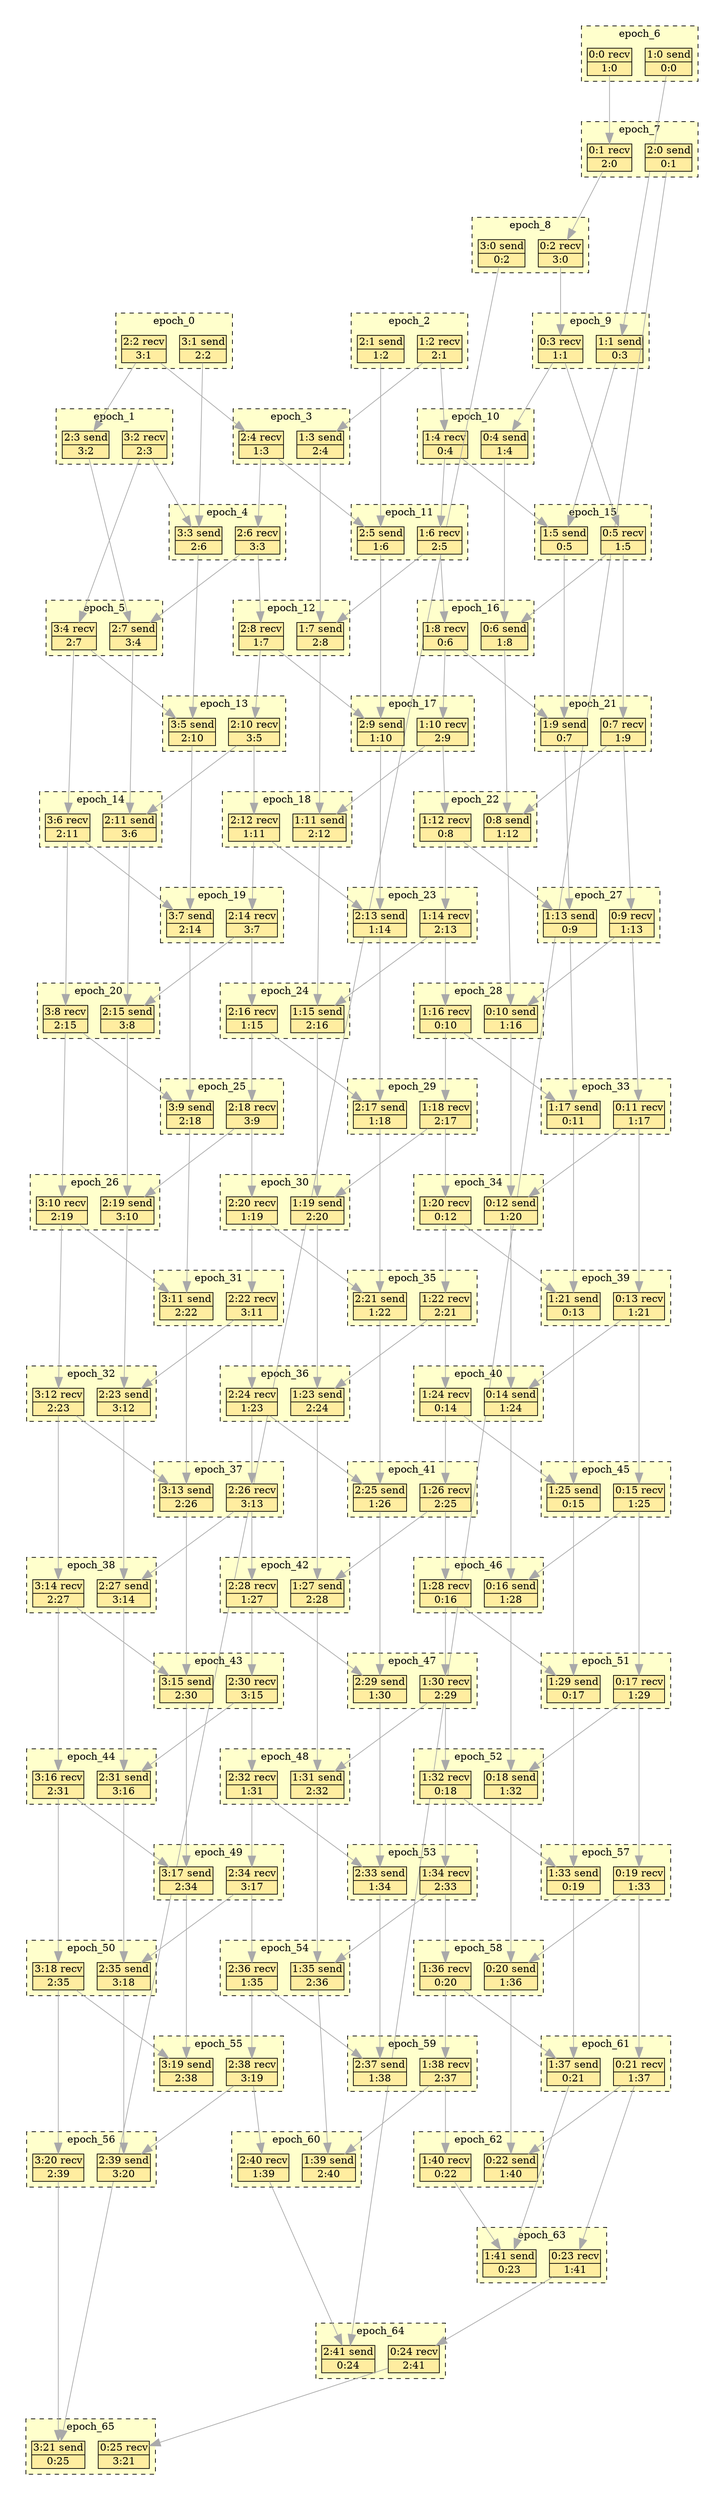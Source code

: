 digraph{node[shape=none margin=0 style=filled colorscheme=ylorrd9 fillcolor=2];compound=true;splines=line;subgraph clusterdummy0_0{style=invis;subgraph clusterdummy0_1{style=invis;subgraph clusterdummy0_2{style=invis;subgraph cluster0{style=dashed;colorscheme=ylorrd9;bgcolor=1;edge[arrowhead=empty];label=epoch_0;70[label=<<table border="0" cellborder="0" cellspacing="0"><tr><td>2:2 recv</td></tr><hr/><tr><td> 3:1 </td></tr></table>>];111[label=<<table border="0" cellborder="0" cellspacing="0"><tr><td>3:1 send</td></tr><hr/><tr><td> 2:2 </td></tr></table>>];}}}}subgraph clusterdummy1_0{style=invis;subgraph clusterdummy1_1{style=invis;subgraph clusterdummy1_2{style=invis;subgraph cluster1{style=dashed;colorscheme=ylorrd9;bgcolor=1;edge[arrowhead=empty];label=epoch_1;71[label=<<table border="0" cellborder="0" cellspacing="0"><tr><td>2:3 send</td></tr><hr/><tr><td> 3:2 </td></tr></table>>];112[label=<<table border="0" cellborder="0" cellspacing="0"><tr><td>3:2 recv</td></tr><hr/><tr><td> 2:3 </td></tr></table>>];}}}}subgraph clusterdummy2_0{style=invis;subgraph clusterdummy2_1{style=invis;subgraph clusterdummy2_2{style=invis;subgraph cluster2{style=dashed;colorscheme=ylorrd9;bgcolor=1;edge[arrowhead=empty];label=epoch_2;28[label=<<table border="0" cellborder="0" cellspacing="0"><tr><td>1:2 recv</td></tr><hr/><tr><td> 2:1 </td></tr></table>>];69[label=<<table border="0" cellborder="0" cellspacing="0"><tr><td>2:1 send</td></tr><hr/><tr><td> 1:2 </td></tr></table>>];}}}}subgraph clusterdummy3_0{style=invis;subgraph clusterdummy3_1{style=invis;subgraph clusterdummy3_2{style=invis;subgraph cluster3{style=dashed;colorscheme=ylorrd9;bgcolor=1;edge[arrowhead=empty];label=epoch_3;29[label=<<table border="0" cellborder="0" cellspacing="0"><tr><td>1:3 send</td></tr><hr/><tr><td> 2:4 </td></tr></table>>];72[label=<<table border="0" cellborder="0" cellspacing="0"><tr><td>2:4 recv</td></tr><hr/><tr><td> 1:3 </td></tr></table>>];}}}}subgraph clusterdummy4_0{style=invis;subgraph clusterdummy4_1{style=invis;subgraph clusterdummy4_2{style=invis;subgraph cluster4{style=dashed;colorscheme=ylorrd9;bgcolor=1;edge[arrowhead=empty];label=epoch_4;74[label=<<table border="0" cellborder="0" cellspacing="0"><tr><td>2:6 recv</td></tr><hr/><tr><td> 3:3 </td></tr></table>>];113[label=<<table border="0" cellborder="0" cellspacing="0"><tr><td>3:3 send</td></tr><hr/><tr><td> 2:6 </td></tr></table>>];}}}}subgraph clusterdummy5_0{style=invis;subgraph clusterdummy5_1{style=invis;subgraph clusterdummy5_2{style=invis;subgraph cluster5{style=dashed;colorscheme=ylorrd9;bgcolor=1;edge[arrowhead=empty];label=epoch_5;75[label=<<table border="0" cellborder="0" cellspacing="0"><tr><td>2:7 send</td></tr><hr/><tr><td> 3:4 </td></tr></table>>];114[label=<<table border="0" cellborder="0" cellspacing="0"><tr><td>3:4 recv</td></tr><hr/><tr><td> 2:7 </td></tr></table>>];}}}}subgraph clusterdummy6_0{style=invis;subgraph clusterdummy6_1{style=invis;subgraph clusterdummy6_2{style=invis;subgraph cluster6{style=dashed;colorscheme=ylorrd9;bgcolor=1;edge[arrowhead=empty];label=epoch_6;0[label=<<table border="0" cellborder="0" cellspacing="0"><tr><td>0:0 recv</td></tr><hr/><tr><td> 1:0 </td></tr></table>>];26[label=<<table border="0" cellborder="0" cellspacing="0"><tr><td>1:0 send</td></tr><hr/><tr><td> 0:0 </td></tr></table>>];}}}}subgraph clusterdummy7_0{style=invis;subgraph clusterdummy7_1{style=invis;subgraph clusterdummy7_2{style=invis;subgraph cluster7{style=dashed;colorscheme=ylorrd9;bgcolor=1;edge[arrowhead=empty];label=epoch_7;1[label=<<table border="0" cellborder="0" cellspacing="0"><tr><td>0:1 recv</td></tr><hr/><tr><td> 2:0 </td></tr></table>>];68[label=<<table border="0" cellborder="0" cellspacing="0"><tr><td>2:0 send</td></tr><hr/><tr><td> 0:1 </td></tr></table>>];}}}}subgraph clusterdummy8_0{style=invis;subgraph clusterdummy8_1{style=invis;subgraph clusterdummy8_2{style=invis;subgraph cluster8{style=dashed;colorscheme=ylorrd9;bgcolor=1;edge[arrowhead=empty];label=epoch_8;2[label=<<table border="0" cellborder="0" cellspacing="0"><tr><td>0:2 recv</td></tr><hr/><tr><td> 3:0 </td></tr></table>>];110[label=<<table border="0" cellborder="0" cellspacing="0"><tr><td>3:0 send</td></tr><hr/><tr><td> 0:2 </td></tr></table>>];}}}}subgraph clusterdummy9_0{style=invis;subgraph clusterdummy9_1{style=invis;subgraph clusterdummy9_2{style=invis;subgraph cluster9{style=dashed;colorscheme=ylorrd9;bgcolor=1;edge[arrowhead=empty];label=epoch_9;3[label=<<table border="0" cellborder="0" cellspacing="0"><tr><td>0:3 recv</td></tr><hr/><tr><td> 1:1 </td></tr></table>>];27[label=<<table border="0" cellborder="0" cellspacing="0"><tr><td>1:1 send</td></tr><hr/><tr><td> 0:3 </td></tr></table>>];}}}}subgraph clusterdummy10_0{style=invis;subgraph clusterdummy10_1{style=invis;subgraph clusterdummy10_2{style=invis;subgraph cluster10{style=dashed;colorscheme=ylorrd9;bgcolor=1;edge[arrowhead=empty];label=epoch_10;4[label=<<table border="0" cellborder="0" cellspacing="0"><tr><td>0:4 send</td></tr><hr/><tr><td> 1:4 </td></tr></table>>];30[label=<<table border="0" cellborder="0" cellspacing="0"><tr><td>1:4 recv</td></tr><hr/><tr><td> 0:4 </td></tr></table>>];}}}}subgraph clusterdummy11_0{style=invis;subgraph clusterdummy11_1{style=invis;subgraph clusterdummy11_2{style=invis;subgraph cluster11{style=dashed;colorscheme=ylorrd9;bgcolor=1;edge[arrowhead=empty];label=epoch_11;32[label=<<table border="0" cellborder="0" cellspacing="0"><tr><td>1:6 recv</td></tr><hr/><tr><td> 2:5 </td></tr></table>>];73[label=<<table border="0" cellborder="0" cellspacing="0"><tr><td>2:5 send</td></tr><hr/><tr><td> 1:6 </td></tr></table>>];}}}}subgraph clusterdummy12_0{style=invis;subgraph clusterdummy12_1{style=invis;subgraph clusterdummy12_2{style=invis;subgraph cluster12{style=dashed;colorscheme=ylorrd9;bgcolor=1;edge[arrowhead=empty];label=epoch_12;33[label=<<table border="0" cellborder="0" cellspacing="0"><tr><td>1:7 send</td></tr><hr/><tr><td> 2:8 </td></tr></table>>];76[label=<<table border="0" cellborder="0" cellspacing="0"><tr><td>2:8 recv</td></tr><hr/><tr><td> 1:7 </td></tr></table>>];}}}}subgraph clusterdummy13_0{style=invis;subgraph clusterdummy13_1{style=invis;subgraph clusterdummy13_2{style=invis;subgraph cluster13{style=dashed;colorscheme=ylorrd9;bgcolor=1;edge[arrowhead=empty];label=epoch_13;78[label=<<table border="0" cellborder="0" cellspacing="0"><tr><td>2:10 recv</td></tr><hr/><tr><td> 3:5 </td></tr></table>>];115[label=<<table border="0" cellborder="0" cellspacing="0"><tr><td>3:5 send</td></tr><hr/><tr><td> 2:10 </td></tr></table>>];}}}}subgraph clusterdummy14_0{style=invis;subgraph clusterdummy14_1{style=invis;subgraph clusterdummy14_2{style=invis;subgraph cluster14{style=dashed;colorscheme=ylorrd9;bgcolor=1;edge[arrowhead=empty];label=epoch_14;79[label=<<table border="0" cellborder="0" cellspacing="0"><tr><td>2:11 send</td></tr><hr/><tr><td> 3:6 </td></tr></table>>];116[label=<<table border="0" cellborder="0" cellspacing="0"><tr><td>3:6 recv</td></tr><hr/><tr><td> 2:11 </td></tr></table>>];}}}}subgraph clusterdummy15_0{style=invis;subgraph clusterdummy15_1{style=invis;subgraph clusterdummy15_2{style=invis;subgraph cluster15{style=dashed;colorscheme=ylorrd9;bgcolor=1;edge[arrowhead=empty];label=epoch_15;5[label=<<table border="0" cellborder="0" cellspacing="0"><tr><td>0:5 recv</td></tr><hr/><tr><td> 1:5 </td></tr></table>>];31[label=<<table border="0" cellborder="0" cellspacing="0"><tr><td>1:5 send</td></tr><hr/><tr><td> 0:5 </td></tr></table>>];}}}}subgraph clusterdummy16_0{style=invis;subgraph clusterdummy16_1{style=invis;subgraph clusterdummy16_2{style=invis;subgraph cluster16{style=dashed;colorscheme=ylorrd9;bgcolor=1;edge[arrowhead=empty];label=epoch_16;6[label=<<table border="0" cellborder="0" cellspacing="0"><tr><td>0:6 send</td></tr><hr/><tr><td> 1:8 </td></tr></table>>];34[label=<<table border="0" cellborder="0" cellspacing="0"><tr><td>1:8 recv</td></tr><hr/><tr><td> 0:6 </td></tr></table>>];}}}}subgraph clusterdummy17_0{style=invis;subgraph clusterdummy17_1{style=invis;subgraph clusterdummy17_2{style=invis;subgraph cluster17{style=dashed;colorscheme=ylorrd9;bgcolor=1;edge[arrowhead=empty];label=epoch_17;36[label=<<table border="0" cellborder="0" cellspacing="0"><tr><td>1:10 recv</td></tr><hr/><tr><td> 2:9 </td></tr></table>>];77[label=<<table border="0" cellborder="0" cellspacing="0"><tr><td>2:9 send</td></tr><hr/><tr><td> 1:10 </td></tr></table>>];}}}}subgraph clusterdummy18_0{style=invis;subgraph clusterdummy18_1{style=invis;subgraph clusterdummy18_2{style=invis;subgraph cluster18{style=dashed;colorscheme=ylorrd9;bgcolor=1;edge[arrowhead=empty];label=epoch_18;37[label=<<table border="0" cellborder="0" cellspacing="0"><tr><td>1:11 send</td></tr><hr/><tr><td> 2:12 </td></tr></table>>];80[label=<<table border="0" cellborder="0" cellspacing="0"><tr><td>2:12 recv</td></tr><hr/><tr><td> 1:11 </td></tr></table>>];}}}}subgraph clusterdummy19_0{style=invis;subgraph clusterdummy19_1{style=invis;subgraph clusterdummy19_2{style=invis;subgraph cluster19{style=dashed;colorscheme=ylorrd9;bgcolor=1;edge[arrowhead=empty];label=epoch_19;82[label=<<table border="0" cellborder="0" cellspacing="0"><tr><td>2:14 recv</td></tr><hr/><tr><td> 3:7 </td></tr></table>>];117[label=<<table border="0" cellborder="0" cellspacing="0"><tr><td>3:7 send</td></tr><hr/><tr><td> 2:14 </td></tr></table>>];}}}}subgraph clusterdummy20_0{style=invis;subgraph clusterdummy20_1{style=invis;subgraph clusterdummy20_2{style=invis;subgraph cluster20{style=dashed;colorscheme=ylorrd9;bgcolor=1;edge[arrowhead=empty];label=epoch_20;83[label=<<table border="0" cellborder="0" cellspacing="0"><tr><td>2:15 send</td></tr><hr/><tr><td> 3:8 </td></tr></table>>];118[label=<<table border="0" cellborder="0" cellspacing="0"><tr><td>3:8 recv</td></tr><hr/><tr><td> 2:15 </td></tr></table>>];}}}}subgraph clusterdummy21_0{style=invis;subgraph clusterdummy21_1{style=invis;subgraph clusterdummy21_2{style=invis;subgraph cluster21{style=dashed;colorscheme=ylorrd9;bgcolor=1;edge[arrowhead=empty];label=epoch_21;7[label=<<table border="0" cellborder="0" cellspacing="0"><tr><td>0:7 recv</td></tr><hr/><tr><td> 1:9 </td></tr></table>>];35[label=<<table border="0" cellborder="0" cellspacing="0"><tr><td>1:9 send</td></tr><hr/><tr><td> 0:7 </td></tr></table>>];}}}}subgraph clusterdummy22_0{style=invis;subgraph clusterdummy22_1{style=invis;subgraph clusterdummy22_2{style=invis;subgraph cluster22{style=dashed;colorscheme=ylorrd9;bgcolor=1;edge[arrowhead=empty];label=epoch_22;8[label=<<table border="0" cellborder="0" cellspacing="0"><tr><td>0:8 send</td></tr><hr/><tr><td> 1:12 </td></tr></table>>];38[label=<<table border="0" cellborder="0" cellspacing="0"><tr><td>1:12 recv</td></tr><hr/><tr><td> 0:8 </td></tr></table>>];}}}}subgraph clusterdummy23_0{style=invis;subgraph clusterdummy23_1{style=invis;subgraph clusterdummy23_2{style=invis;subgraph cluster23{style=dashed;colorscheme=ylorrd9;bgcolor=1;edge[arrowhead=empty];label=epoch_23;40[label=<<table border="0" cellborder="0" cellspacing="0"><tr><td>1:14 recv</td></tr><hr/><tr><td> 2:13 </td></tr></table>>];81[label=<<table border="0" cellborder="0" cellspacing="0"><tr><td>2:13 send</td></tr><hr/><tr><td> 1:14 </td></tr></table>>];}}}}subgraph clusterdummy24_0{style=invis;subgraph clusterdummy24_1{style=invis;subgraph clusterdummy24_2{style=invis;subgraph cluster24{style=dashed;colorscheme=ylorrd9;bgcolor=1;edge[arrowhead=empty];label=epoch_24;41[label=<<table border="0" cellborder="0" cellspacing="0"><tr><td>1:15 send</td></tr><hr/><tr><td> 2:16 </td></tr></table>>];84[label=<<table border="0" cellborder="0" cellspacing="0"><tr><td>2:16 recv</td></tr><hr/><tr><td> 1:15 </td></tr></table>>];}}}}subgraph clusterdummy25_0{style=invis;subgraph clusterdummy25_1{style=invis;subgraph clusterdummy25_2{style=invis;subgraph cluster25{style=dashed;colorscheme=ylorrd9;bgcolor=1;edge[arrowhead=empty];label=epoch_25;86[label=<<table border="0" cellborder="0" cellspacing="0"><tr><td>2:18 recv</td></tr><hr/><tr><td> 3:9 </td></tr></table>>];119[label=<<table border="0" cellborder="0" cellspacing="0"><tr><td>3:9 send</td></tr><hr/><tr><td> 2:18 </td></tr></table>>];}}}}subgraph clusterdummy26_0{style=invis;subgraph clusterdummy26_1{style=invis;subgraph clusterdummy26_2{style=invis;subgraph cluster26{style=dashed;colorscheme=ylorrd9;bgcolor=1;edge[arrowhead=empty];label=epoch_26;87[label=<<table border="0" cellborder="0" cellspacing="0"><tr><td>2:19 send</td></tr><hr/><tr><td> 3:10 </td></tr></table>>];120[label=<<table border="0" cellborder="0" cellspacing="0"><tr><td>3:10 recv</td></tr><hr/><tr><td> 2:19 </td></tr></table>>];}}}}subgraph clusterdummy27_0{style=invis;subgraph clusterdummy27_1{style=invis;subgraph clusterdummy27_2{style=invis;subgraph cluster27{style=dashed;colorscheme=ylorrd9;bgcolor=1;edge[arrowhead=empty];label=epoch_27;9[label=<<table border="0" cellborder="0" cellspacing="0"><tr><td>0:9 recv</td></tr><hr/><tr><td> 1:13 </td></tr></table>>];39[label=<<table border="0" cellborder="0" cellspacing="0"><tr><td>1:13 send</td></tr><hr/><tr><td> 0:9 </td></tr></table>>];}}}}subgraph clusterdummy28_0{style=invis;subgraph clusterdummy28_1{style=invis;subgraph clusterdummy28_2{style=invis;subgraph cluster28{style=dashed;colorscheme=ylorrd9;bgcolor=1;edge[arrowhead=empty];label=epoch_28;10[label=<<table border="0" cellborder="0" cellspacing="0"><tr><td>0:10 send</td></tr><hr/><tr><td> 1:16 </td></tr></table>>];42[label=<<table border="0" cellborder="0" cellspacing="0"><tr><td>1:16 recv</td></tr><hr/><tr><td> 0:10 </td></tr></table>>];}}}}subgraph clusterdummy29_0{style=invis;subgraph clusterdummy29_1{style=invis;subgraph clusterdummy29_2{style=invis;subgraph cluster29{style=dashed;colorscheme=ylorrd9;bgcolor=1;edge[arrowhead=empty];label=epoch_29;44[label=<<table border="0" cellborder="0" cellspacing="0"><tr><td>1:18 recv</td></tr><hr/><tr><td> 2:17 </td></tr></table>>];85[label=<<table border="0" cellborder="0" cellspacing="0"><tr><td>2:17 send</td></tr><hr/><tr><td> 1:18 </td></tr></table>>];}}}}subgraph clusterdummy30_0{style=invis;subgraph clusterdummy30_1{style=invis;subgraph clusterdummy30_2{style=invis;subgraph cluster30{style=dashed;colorscheme=ylorrd9;bgcolor=1;edge[arrowhead=empty];label=epoch_30;45[label=<<table border="0" cellborder="0" cellspacing="0"><tr><td>1:19 send</td></tr><hr/><tr><td> 2:20 </td></tr></table>>];88[label=<<table border="0" cellborder="0" cellspacing="0"><tr><td>2:20 recv</td></tr><hr/><tr><td> 1:19 </td></tr></table>>];}}}}subgraph clusterdummy31_0{style=invis;subgraph clusterdummy31_1{style=invis;subgraph clusterdummy31_2{style=invis;subgraph cluster31{style=dashed;colorscheme=ylorrd9;bgcolor=1;edge[arrowhead=empty];label=epoch_31;90[label=<<table border="0" cellborder="0" cellspacing="0"><tr><td>2:22 recv</td></tr><hr/><tr><td> 3:11 </td></tr></table>>];121[label=<<table border="0" cellborder="0" cellspacing="0"><tr><td>3:11 send</td></tr><hr/><tr><td> 2:22 </td></tr></table>>];}}}}subgraph clusterdummy32_0{style=invis;subgraph clusterdummy32_1{style=invis;subgraph clusterdummy32_2{style=invis;subgraph cluster32{style=dashed;colorscheme=ylorrd9;bgcolor=1;edge[arrowhead=empty];label=epoch_32;91[label=<<table border="0" cellborder="0" cellspacing="0"><tr><td>2:23 send</td></tr><hr/><tr><td> 3:12 </td></tr></table>>];122[label=<<table border="0" cellborder="0" cellspacing="0"><tr><td>3:12 recv</td></tr><hr/><tr><td> 2:23 </td></tr></table>>];}}}}subgraph clusterdummy33_0{style=invis;subgraph clusterdummy33_1{style=invis;subgraph clusterdummy33_2{style=invis;subgraph cluster33{style=dashed;colorscheme=ylorrd9;bgcolor=1;edge[arrowhead=empty];label=epoch_33;11[label=<<table border="0" cellborder="0" cellspacing="0"><tr><td>0:11 recv</td></tr><hr/><tr><td> 1:17 </td></tr></table>>];43[label=<<table border="0" cellborder="0" cellspacing="0"><tr><td>1:17 send</td></tr><hr/><tr><td> 0:11 </td></tr></table>>];}}}}subgraph clusterdummy34_0{style=invis;subgraph clusterdummy34_1{style=invis;subgraph clusterdummy34_2{style=invis;subgraph cluster34{style=dashed;colorscheme=ylorrd9;bgcolor=1;edge[arrowhead=empty];label=epoch_34;12[label=<<table border="0" cellborder="0" cellspacing="0"><tr><td>0:12 send</td></tr><hr/><tr><td> 1:20 </td></tr></table>>];46[label=<<table border="0" cellborder="0" cellspacing="0"><tr><td>1:20 recv</td></tr><hr/><tr><td> 0:12 </td></tr></table>>];}}}}subgraph clusterdummy35_0{style=invis;subgraph clusterdummy35_1{style=invis;subgraph clusterdummy35_2{style=invis;subgraph cluster35{style=dashed;colorscheme=ylorrd9;bgcolor=1;edge[arrowhead=empty];label=epoch_35;48[label=<<table border="0" cellborder="0" cellspacing="0"><tr><td>1:22 recv</td></tr><hr/><tr><td> 2:21 </td></tr></table>>];89[label=<<table border="0" cellborder="0" cellspacing="0"><tr><td>2:21 send</td></tr><hr/><tr><td> 1:22 </td></tr></table>>];}}}}subgraph clusterdummy36_0{style=invis;subgraph clusterdummy36_1{style=invis;subgraph clusterdummy36_2{style=invis;subgraph cluster36{style=dashed;colorscheme=ylorrd9;bgcolor=1;edge[arrowhead=empty];label=epoch_36;49[label=<<table border="0" cellborder="0" cellspacing="0"><tr><td>1:23 send</td></tr><hr/><tr><td> 2:24 </td></tr></table>>];92[label=<<table border="0" cellborder="0" cellspacing="0"><tr><td>2:24 recv</td></tr><hr/><tr><td> 1:23 </td></tr></table>>];}}}}subgraph clusterdummy37_0{style=invis;subgraph clusterdummy37_1{style=invis;subgraph clusterdummy37_2{style=invis;subgraph cluster37{style=dashed;colorscheme=ylorrd9;bgcolor=1;edge[arrowhead=empty];label=epoch_37;94[label=<<table border="0" cellborder="0" cellspacing="0"><tr><td>2:26 recv</td></tr><hr/><tr><td> 3:13 </td></tr></table>>];123[label=<<table border="0" cellborder="0" cellspacing="0"><tr><td>3:13 send</td></tr><hr/><tr><td> 2:26 </td></tr></table>>];}}}}subgraph clusterdummy38_0{style=invis;subgraph clusterdummy38_1{style=invis;subgraph clusterdummy38_2{style=invis;subgraph cluster38{style=dashed;colorscheme=ylorrd9;bgcolor=1;edge[arrowhead=empty];label=epoch_38;95[label=<<table border="0" cellborder="0" cellspacing="0"><tr><td>2:27 send</td></tr><hr/><tr><td> 3:14 </td></tr></table>>];124[label=<<table border="0" cellborder="0" cellspacing="0"><tr><td>3:14 recv</td></tr><hr/><tr><td> 2:27 </td></tr></table>>];}}}}subgraph clusterdummy39_0{style=invis;subgraph clusterdummy39_1{style=invis;subgraph clusterdummy39_2{style=invis;subgraph cluster39{style=dashed;colorscheme=ylorrd9;bgcolor=1;edge[arrowhead=empty];label=epoch_39;13[label=<<table border="0" cellborder="0" cellspacing="0"><tr><td>0:13 recv</td></tr><hr/><tr><td> 1:21 </td></tr></table>>];47[label=<<table border="0" cellborder="0" cellspacing="0"><tr><td>1:21 send</td></tr><hr/><tr><td> 0:13 </td></tr></table>>];}}}}subgraph clusterdummy40_0{style=invis;subgraph clusterdummy40_1{style=invis;subgraph clusterdummy40_2{style=invis;subgraph cluster40{style=dashed;colorscheme=ylorrd9;bgcolor=1;edge[arrowhead=empty];label=epoch_40;14[label=<<table border="0" cellborder="0" cellspacing="0"><tr><td>0:14 send</td></tr><hr/><tr><td> 1:24 </td></tr></table>>];50[label=<<table border="0" cellborder="0" cellspacing="0"><tr><td>1:24 recv</td></tr><hr/><tr><td> 0:14 </td></tr></table>>];}}}}subgraph clusterdummy41_0{style=invis;subgraph clusterdummy41_1{style=invis;subgraph clusterdummy41_2{style=invis;subgraph cluster41{style=dashed;colorscheme=ylorrd9;bgcolor=1;edge[arrowhead=empty];label=epoch_41;52[label=<<table border="0" cellborder="0" cellspacing="0"><tr><td>1:26 recv</td></tr><hr/><tr><td> 2:25 </td></tr></table>>];93[label=<<table border="0" cellborder="0" cellspacing="0"><tr><td>2:25 send</td></tr><hr/><tr><td> 1:26 </td></tr></table>>];}}}}subgraph clusterdummy42_0{style=invis;subgraph clusterdummy42_1{style=invis;subgraph clusterdummy42_2{style=invis;subgraph cluster42{style=dashed;colorscheme=ylorrd9;bgcolor=1;edge[arrowhead=empty];label=epoch_42;53[label=<<table border="0" cellborder="0" cellspacing="0"><tr><td>1:27 send</td></tr><hr/><tr><td> 2:28 </td></tr></table>>];96[label=<<table border="0" cellborder="0" cellspacing="0"><tr><td>2:28 recv</td></tr><hr/><tr><td> 1:27 </td></tr></table>>];}}}}subgraph clusterdummy43_0{style=invis;subgraph clusterdummy43_1{style=invis;subgraph clusterdummy43_2{style=invis;subgraph cluster43{style=dashed;colorscheme=ylorrd9;bgcolor=1;edge[arrowhead=empty];label=epoch_43;98[label=<<table border="0" cellborder="0" cellspacing="0"><tr><td>2:30 recv</td></tr><hr/><tr><td> 3:15 </td></tr></table>>];125[label=<<table border="0" cellborder="0" cellspacing="0"><tr><td>3:15 send</td></tr><hr/><tr><td> 2:30 </td></tr></table>>];}}}}subgraph clusterdummy44_0{style=invis;subgraph clusterdummy44_1{style=invis;subgraph clusterdummy44_2{style=invis;subgraph cluster44{style=dashed;colorscheme=ylorrd9;bgcolor=1;edge[arrowhead=empty];label=epoch_44;99[label=<<table border="0" cellborder="0" cellspacing="0"><tr><td>2:31 send</td></tr><hr/><tr><td> 3:16 </td></tr></table>>];126[label=<<table border="0" cellborder="0" cellspacing="0"><tr><td>3:16 recv</td></tr><hr/><tr><td> 2:31 </td></tr></table>>];}}}}subgraph clusterdummy45_0{style=invis;subgraph clusterdummy45_1{style=invis;subgraph clusterdummy45_2{style=invis;subgraph cluster45{style=dashed;colorscheme=ylorrd9;bgcolor=1;edge[arrowhead=empty];label=epoch_45;15[label=<<table border="0" cellborder="0" cellspacing="0"><tr><td>0:15 recv</td></tr><hr/><tr><td> 1:25 </td></tr></table>>];51[label=<<table border="0" cellborder="0" cellspacing="0"><tr><td>1:25 send</td></tr><hr/><tr><td> 0:15 </td></tr></table>>];}}}}subgraph clusterdummy46_0{style=invis;subgraph clusterdummy46_1{style=invis;subgraph clusterdummy46_2{style=invis;subgraph cluster46{style=dashed;colorscheme=ylorrd9;bgcolor=1;edge[arrowhead=empty];label=epoch_46;16[label=<<table border="0" cellborder="0" cellspacing="0"><tr><td>0:16 send</td></tr><hr/><tr><td> 1:28 </td></tr></table>>];54[label=<<table border="0" cellborder="0" cellspacing="0"><tr><td>1:28 recv</td></tr><hr/><tr><td> 0:16 </td></tr></table>>];}}}}subgraph clusterdummy47_0{style=invis;subgraph clusterdummy47_1{style=invis;subgraph clusterdummy47_2{style=invis;subgraph cluster47{style=dashed;colorscheme=ylorrd9;bgcolor=1;edge[arrowhead=empty];label=epoch_47;56[label=<<table border="0" cellborder="0" cellspacing="0"><tr><td>1:30 recv</td></tr><hr/><tr><td> 2:29 </td></tr></table>>];97[label=<<table border="0" cellborder="0" cellspacing="0"><tr><td>2:29 send</td></tr><hr/><tr><td> 1:30 </td></tr></table>>];}}}}subgraph clusterdummy48_0{style=invis;subgraph clusterdummy48_1{style=invis;subgraph clusterdummy48_2{style=invis;subgraph cluster48{style=dashed;colorscheme=ylorrd9;bgcolor=1;edge[arrowhead=empty];label=epoch_48;57[label=<<table border="0" cellborder="0" cellspacing="0"><tr><td>1:31 send</td></tr><hr/><tr><td> 2:32 </td></tr></table>>];100[label=<<table border="0" cellborder="0" cellspacing="0"><tr><td>2:32 recv</td></tr><hr/><tr><td> 1:31 </td></tr></table>>];}}}}subgraph clusterdummy49_0{style=invis;subgraph clusterdummy49_1{style=invis;subgraph clusterdummy49_2{style=invis;subgraph cluster49{style=dashed;colorscheme=ylorrd9;bgcolor=1;edge[arrowhead=empty];label=epoch_49;102[label=<<table border="0" cellborder="0" cellspacing="0"><tr><td>2:34 recv</td></tr><hr/><tr><td> 3:17 </td></tr></table>>];127[label=<<table border="0" cellborder="0" cellspacing="0"><tr><td>3:17 send</td></tr><hr/><tr><td> 2:34 </td></tr></table>>];}}}}subgraph clusterdummy50_0{style=invis;subgraph clusterdummy50_1{style=invis;subgraph clusterdummy50_2{style=invis;subgraph cluster50{style=dashed;colorscheme=ylorrd9;bgcolor=1;edge[arrowhead=empty];label=epoch_50;103[label=<<table border="0" cellborder="0" cellspacing="0"><tr><td>2:35 send</td></tr><hr/><tr><td> 3:18 </td></tr></table>>];128[label=<<table border="0" cellborder="0" cellspacing="0"><tr><td>3:18 recv</td></tr><hr/><tr><td> 2:35 </td></tr></table>>];}}}}subgraph clusterdummy51_0{style=invis;subgraph clusterdummy51_1{style=invis;subgraph clusterdummy51_2{style=invis;subgraph cluster51{style=dashed;colorscheme=ylorrd9;bgcolor=1;edge[arrowhead=empty];label=epoch_51;17[label=<<table border="0" cellborder="0" cellspacing="0"><tr><td>0:17 recv</td></tr><hr/><tr><td> 1:29 </td></tr></table>>];55[label=<<table border="0" cellborder="0" cellspacing="0"><tr><td>1:29 send</td></tr><hr/><tr><td> 0:17 </td></tr></table>>];}}}}subgraph clusterdummy52_0{style=invis;subgraph clusterdummy52_1{style=invis;subgraph clusterdummy52_2{style=invis;subgraph cluster52{style=dashed;colorscheme=ylorrd9;bgcolor=1;edge[arrowhead=empty];label=epoch_52;18[label=<<table border="0" cellborder="0" cellspacing="0"><tr><td>0:18 send</td></tr><hr/><tr><td> 1:32 </td></tr></table>>];58[label=<<table border="0" cellborder="0" cellspacing="0"><tr><td>1:32 recv</td></tr><hr/><tr><td> 0:18 </td></tr></table>>];}}}}subgraph clusterdummy53_0{style=invis;subgraph clusterdummy53_1{style=invis;subgraph clusterdummy53_2{style=invis;subgraph cluster53{style=dashed;colorscheme=ylorrd9;bgcolor=1;edge[arrowhead=empty];label=epoch_53;60[label=<<table border="0" cellborder="0" cellspacing="0"><tr><td>1:34 recv</td></tr><hr/><tr><td> 2:33 </td></tr></table>>];101[label=<<table border="0" cellborder="0" cellspacing="0"><tr><td>2:33 send</td></tr><hr/><tr><td> 1:34 </td></tr></table>>];}}}}subgraph clusterdummy54_0{style=invis;subgraph clusterdummy54_1{style=invis;subgraph clusterdummy54_2{style=invis;subgraph cluster54{style=dashed;colorscheme=ylorrd9;bgcolor=1;edge[arrowhead=empty];label=epoch_54;61[label=<<table border="0" cellborder="0" cellspacing="0"><tr><td>1:35 send</td></tr><hr/><tr><td> 2:36 </td></tr></table>>];104[label=<<table border="0" cellborder="0" cellspacing="0"><tr><td>2:36 recv</td></tr><hr/><tr><td> 1:35 </td></tr></table>>];}}}}subgraph clusterdummy55_0{style=invis;subgraph clusterdummy55_1{style=invis;subgraph clusterdummy55_2{style=invis;subgraph cluster55{style=dashed;colorscheme=ylorrd9;bgcolor=1;edge[arrowhead=empty];label=epoch_55;106[label=<<table border="0" cellborder="0" cellspacing="0"><tr><td>2:38 recv</td></tr><hr/><tr><td> 3:19 </td></tr></table>>];129[label=<<table border="0" cellborder="0" cellspacing="0"><tr><td>3:19 send</td></tr><hr/><tr><td> 2:38 </td></tr></table>>];}}}}subgraph clusterdummy56_0{style=invis;subgraph clusterdummy56_1{style=invis;subgraph clusterdummy56_2{style=invis;subgraph cluster56{style=dashed;colorscheme=ylorrd9;bgcolor=1;edge[arrowhead=empty];label=epoch_56;107[label=<<table border="0" cellborder="0" cellspacing="0"><tr><td>2:39 send</td></tr><hr/><tr><td> 3:20 </td></tr></table>>];130[label=<<table border="0" cellborder="0" cellspacing="0"><tr><td>3:20 recv</td></tr><hr/><tr><td> 2:39 </td></tr></table>>];}}}}subgraph clusterdummy57_0{style=invis;subgraph clusterdummy57_1{style=invis;subgraph clusterdummy57_2{style=invis;subgraph cluster57{style=dashed;colorscheme=ylorrd9;bgcolor=1;edge[arrowhead=empty];label=epoch_57;19[label=<<table border="0" cellborder="0" cellspacing="0"><tr><td>0:19 recv</td></tr><hr/><tr><td> 1:33 </td></tr></table>>];59[label=<<table border="0" cellborder="0" cellspacing="0"><tr><td>1:33 send</td></tr><hr/><tr><td> 0:19 </td></tr></table>>];}}}}subgraph clusterdummy58_0{style=invis;subgraph clusterdummy58_1{style=invis;subgraph clusterdummy58_2{style=invis;subgraph cluster58{style=dashed;colorscheme=ylorrd9;bgcolor=1;edge[arrowhead=empty];label=epoch_58;20[label=<<table border="0" cellborder="0" cellspacing="0"><tr><td>0:20 send</td></tr><hr/><tr><td> 1:36 </td></tr></table>>];62[label=<<table border="0" cellborder="0" cellspacing="0"><tr><td>1:36 recv</td></tr><hr/><tr><td> 0:20 </td></tr></table>>];}}}}subgraph clusterdummy59_0{style=invis;subgraph clusterdummy59_1{style=invis;subgraph clusterdummy59_2{style=invis;subgraph cluster59{style=dashed;colorscheme=ylorrd9;bgcolor=1;edge[arrowhead=empty];label=epoch_59;64[label=<<table border="0" cellborder="0" cellspacing="0"><tr><td>1:38 recv</td></tr><hr/><tr><td> 2:37 </td></tr></table>>];105[label=<<table border="0" cellborder="0" cellspacing="0"><tr><td>2:37 send</td></tr><hr/><tr><td> 1:38 </td></tr></table>>];}}}}subgraph clusterdummy60_0{style=invis;subgraph clusterdummy60_1{style=invis;subgraph clusterdummy60_2{style=invis;subgraph cluster60{style=dashed;colorscheme=ylorrd9;bgcolor=1;edge[arrowhead=empty];label=epoch_60;65[label=<<table border="0" cellborder="0" cellspacing="0"><tr><td>1:39 send</td></tr><hr/><tr><td> 2:40 </td></tr></table>>];108[label=<<table border="0" cellborder="0" cellspacing="0"><tr><td>2:40 recv</td></tr><hr/><tr><td> 1:39 </td></tr></table>>];}}}}subgraph clusterdummy61_0{style=invis;subgraph clusterdummy61_1{style=invis;subgraph clusterdummy61_2{style=invis;subgraph cluster61{style=dashed;colorscheme=ylorrd9;bgcolor=1;edge[arrowhead=empty];label=epoch_61;21[label=<<table border="0" cellborder="0" cellspacing="0"><tr><td>0:21 recv</td></tr><hr/><tr><td> 1:37 </td></tr></table>>];63[label=<<table border="0" cellborder="0" cellspacing="0"><tr><td>1:37 send</td></tr><hr/><tr><td> 0:21 </td></tr></table>>];}}}}subgraph clusterdummy62_0{style=invis;subgraph clusterdummy62_1{style=invis;subgraph clusterdummy62_2{style=invis;subgraph cluster62{style=dashed;colorscheme=ylorrd9;bgcolor=1;edge[arrowhead=empty];label=epoch_62;22[label=<<table border="0" cellborder="0" cellspacing="0"><tr><td>0:22 send</td></tr><hr/><tr><td> 1:40 </td></tr></table>>];66[label=<<table border="0" cellborder="0" cellspacing="0"><tr><td>1:40 recv</td></tr><hr/><tr><td> 0:22 </td></tr></table>>];}}}}subgraph clusterdummy63_0{style=invis;subgraph clusterdummy63_1{style=invis;subgraph clusterdummy63_2{style=invis;subgraph cluster63{style=dashed;colorscheme=ylorrd9;bgcolor=1;edge[arrowhead=empty];label=epoch_63;23[label=<<table border="0" cellborder="0" cellspacing="0"><tr><td>0:23 recv</td></tr><hr/><tr><td> 1:41 </td></tr></table>>];67[label=<<table border="0" cellborder="0" cellspacing="0"><tr><td>1:41 send</td></tr><hr/><tr><td> 0:23 </td></tr></table>>];}}}}subgraph clusterdummy64_0{style=invis;subgraph clusterdummy64_1{style=invis;subgraph clusterdummy64_2{style=invis;subgraph cluster64{style=dashed;colorscheme=ylorrd9;bgcolor=1;edge[arrowhead=empty];label=epoch_64;24[label=<<table border="0" cellborder="0" cellspacing="0"><tr><td>0:24 recv</td></tr><hr/><tr><td> 2:41 </td></tr></table>>];109[label=<<table border="0" cellborder="0" cellspacing="0"><tr><td>2:41 send</td></tr><hr/><tr><td> 0:24 </td></tr></table>>];}}}}subgraph clusterdummy65_0{style=invis;subgraph clusterdummy65_1{style=invis;subgraph clusterdummy65_2{style=invis;subgraph cluster65{style=dashed;colorscheme=ylorrd9;bgcolor=1;edge[arrowhead=empty];label=epoch_65;25[label=<<table border="0" cellborder="0" cellspacing="0"><tr><td>0:25 recv</td></tr><hr/><tr><td> 3:21 </td></tr></table>>];131[label=<<table border="0" cellborder="0" cellspacing="0"><tr><td>3:21 send</td></tr><hr/><tr><td> 0:25 </td></tr></table>>];}}}}subgraph clusterdummy66_0{style=invis;subgraph clusterdummy66_1{style=invis;subgraph clusterdummy66_2{style=invis;subgraph cluster66{style=dashed;colorscheme=ylorrd9;bgcolor=1;edge[arrowhead=empty];label=epoch_66;}}}}subgraph{edge[color=darkgray arrowsize=1.5];0->1;1->2;2->3;3->4;3->5;5->6;4->6;5->7;7->8;6->8;7->9;9->10;8->10;9->11;11->12;10->12;11->13;13->14;12->14;13->15;15->16;14->16;15->17;17->18;16->18;17->19;19->20;18->20;19->21;21->22;20->22;21->23;23->24;24->25;26->27;28->29;28->30;30->31;27->31;30->32;32->33;29->33;32->34;34->35;31->35;34->36;36->37;33->37;36->38;38->39;35->39;38->40;40->41;37->41;40->42;42->43;39->43;42->44;44->45;41->45;44->46;46->47;43->47;46->48;48->49;45->49;48->50;50->51;47->51;50->52;52->53;49->53;52->54;54->55;51->55;54->56;56->57;53->57;56->58;58->59;55->59;58->60;60->61;57->61;60->62;62->63;59->63;62->64;64->65;61->65;64->66;66->67;63->67;70->71;70->72;72->73;69->73;72->74;74->75;71->75;74->76;76->77;73->77;76->78;78->79;75->79;78->80;80->81;77->81;80->82;82->83;79->83;82->84;84->85;81->85;84->86;86->87;83->87;86->88;88->89;85->89;88->90;90->91;87->91;90->92;92->93;89->93;92->94;94->95;91->95;94->96;96->97;93->97;96->98;98->99;95->99;98->100;100->101;97->101;100->102;102->103;99->103;102->104;104->105;101->105;104->106;106->107;103->107;106->108;108->109;68->109;112->113;111->113;112->114;114->115;113->115;114->116;116->117;115->117;116->118;118->119;117->119;118->120;120->121;119->121;120->122;122->123;121->123;122->124;124->125;123->125;124->126;126->127;125->127;126->128;128->129;127->129;128->130;130->131;110->131;}}